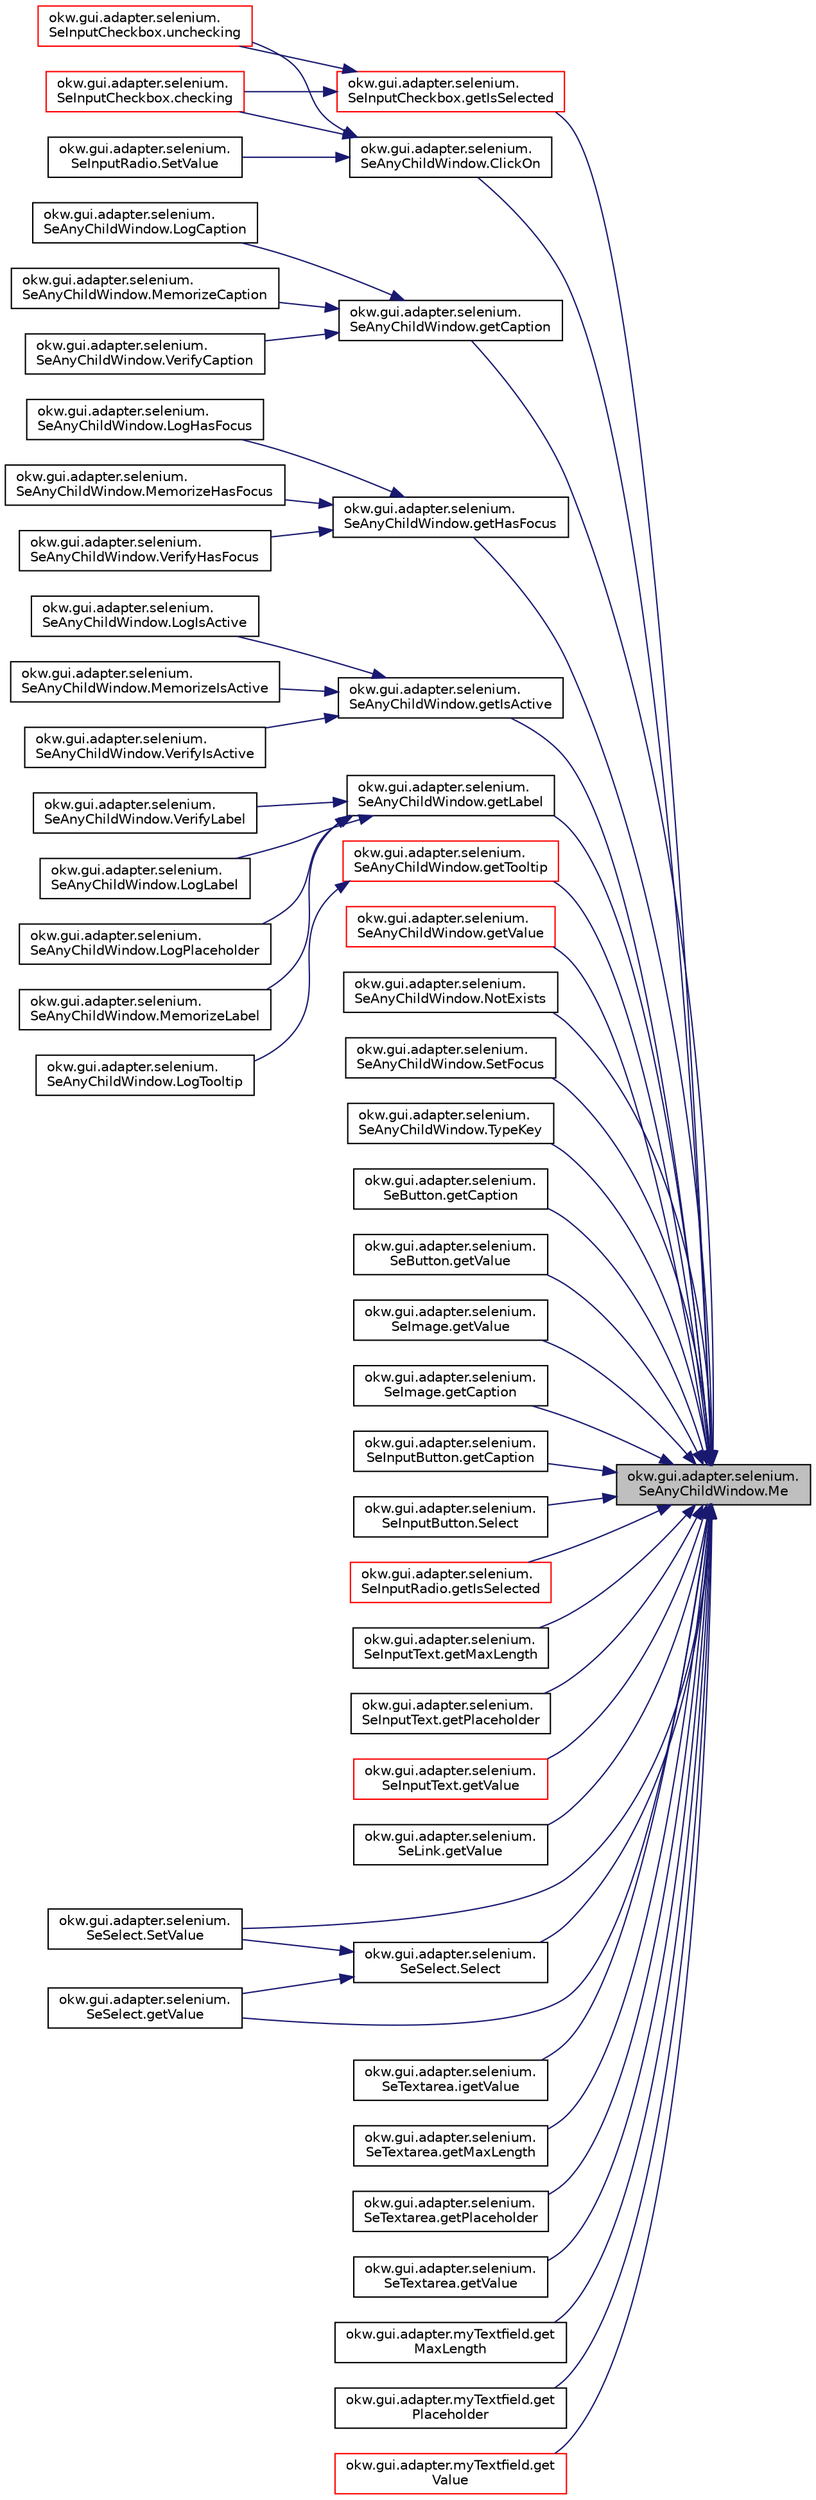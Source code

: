 digraph "okw.gui.adapter.selenium.SeAnyChildWindow.Me"
{
 // INTERACTIVE_SVG=YES
 // LATEX_PDF_SIZE
  edge [fontname="Helvetica",fontsize="10",labelfontname="Helvetica",labelfontsize="10"];
  node [fontname="Helvetica",fontsize="10",shape=record];
  rankdir="RL";
  Node302 [label="okw.gui.adapter.selenium.\lSeAnyChildWindow.Me",height=0.2,width=0.4,color="black", fillcolor="grey75", style="filled", fontcolor="black",tooltip="Ermittelt aus dem gegebenen Locator das DOM-Elelement, welches das Objekt representiert."];
  Node302 -> Node303 [dir="back",color="midnightblue",fontsize="10",style="solid",fontname="Helvetica"];
  Node303 [label="okw.gui.adapter.selenium.\lSeAnyChildWindow.ClickOn",height=0.2,width=0.4,color="black", fillcolor="white", style="filled",URL="$classokw_1_1gui_1_1adapter_1_1selenium_1_1_se_any_child_window.html#a16df325c8b8bb0e360ac9d9dbb50d91e",tooltip="Das ist die GUI-Adapter Methode, die durch das Schlüsselwort ClickOn( FN ) aufgerufen wird."];
  Node303 -> Node304 [dir="back",color="midnightblue",fontsize="10",style="solid",fontname="Helvetica"];
  Node304 [label="okw.gui.adapter.selenium.\lSeInputCheckbox.checking",height=0.2,width=0.4,color="red", fillcolor="white", style="filled",URL="$classokw_1_1gui_1_1adapter_1_1selenium_1_1_se_input_checkbox.html#ab998b0c6ae99303c050c6a7fe417dd6d",tooltip="Method verlässt die Checkbox immer angehakt, egal ob diese vorher angehakt war oder nicht."];
  Node303 -> Node307 [dir="back",color="midnightblue",fontsize="10",style="solid",fontname="Helvetica"];
  Node307 [label="okw.gui.adapter.selenium.\lSeInputCheckbox.unchecking",height=0.2,width=0.4,color="red", fillcolor="white", style="filled",URL="$classokw_1_1gui_1_1adapter_1_1selenium_1_1_se_input_checkbox.html#a9b2cd5dc1001157dcf168acb76779b6f",tooltip="Method verlässt die Checkbox immer unangehakt, egal ob sie vorher angehakt war oder nicht."];
  Node303 -> Node308 [dir="back",color="midnightblue",fontsize="10",style="solid",fontname="Helvetica"];
  Node308 [label="okw.gui.adapter.selenium.\lSeInputRadio.SetValue",height=0.2,width=0.4,color="black", fillcolor="white", style="filled",URL="$classokw_1_1gui_1_1adapter_1_1selenium_1_1_se_input_radio.html#a7dce83be09a4af05f50b0e74aa9d27f7",tooltip="Ein SeInputButton IstkeinMenüobject! -> OKWFrameObjectMethodNotImplemented Auslösen!"];
  Node302 -> Node309 [dir="back",color="midnightblue",fontsize="10",style="solid",fontname="Helvetica"];
  Node309 [label="okw.gui.adapter.selenium.\lSeAnyChildWindow.getCaption",height=0.2,width=0.4,color="black", fillcolor="white", style="filled",URL="$classokw_1_1gui_1_1adapter_1_1selenium_1_1_se_any_child_window.html#a6dbc784267dbac3feef5e421ece9aced",tooltip="Ermittelt den textuellen Inhalt der Überschrift eines HTML-Tags anhand des Attributee \"textContent\"."];
  Node309 -> Node310 [dir="back",color="midnightblue",fontsize="10",style="solid",fontname="Helvetica"];
  Node310 [label="okw.gui.adapter.selenium.\lSeAnyChildWindow.LogCaption",height=0.2,width=0.4,color="black", fillcolor="white", style="filled",URL="$classokw_1_1gui_1_1adapter_1_1selenium_1_1_se_any_child_window.html#a92bd154bf0387bd4044fb9065d8b6113",tooltip="Das ist die GUI-Adapter Methode, die durch das Schlüsselwort LogCaption( FN, ExpVal ) aufgerufen wird..."];
  Node309 -> Node311 [dir="back",color="midnightblue",fontsize="10",style="solid",fontname="Helvetica"];
  Node311 [label="okw.gui.adapter.selenium.\lSeAnyChildWindow.MemorizeCaption",height=0.2,width=0.4,color="black", fillcolor="white", style="filled",URL="$classokw_1_1gui_1_1adapter_1_1selenium_1_1_se_any_child_window.html#a414b8352e88e27441e9d846d8df55582",tooltip="Das ist die GUI-Adapter Methode, die durch das Schlüsselwort MemorizeCaption( FN, MemKey ) aufgerufen..."];
  Node309 -> Node312 [dir="back",color="midnightblue",fontsize="10",style="solid",fontname="Helvetica"];
  Node312 [label="okw.gui.adapter.selenium.\lSeAnyChildWindow.VerifyCaption",height=0.2,width=0.4,color="black", fillcolor="white", style="filled",URL="$classokw_1_1gui_1_1adapter_1_1selenium_1_1_se_any_child_window.html#adb0bc830a5de2ff25a9ea84a80e83c6a",tooltip="Ermittelt den textuellen Inhalt des ToolTips."];
  Node302 -> Node313 [dir="back",color="midnightblue",fontsize="10",style="solid",fontname="Helvetica"];
  Node313 [label="okw.gui.adapter.selenium.\lSeAnyChildWindow.getHasFocus",height=0.2,width=0.4,color="black", fillcolor="white", style="filled",URL="$classokw_1_1gui_1_1adapter_1_1selenium_1_1_se_any_child_window.html#a3dd9beab770c688211a9244ce308505c",tooltip="Methode liefert den aktuellen Zustand Wert des Focus."];
  Node313 -> Node314 [dir="back",color="midnightblue",fontsize="10",style="solid",fontname="Helvetica"];
  Node314 [label="okw.gui.adapter.selenium.\lSeAnyChildWindow.LogHasFocus",height=0.2,width=0.4,color="black", fillcolor="white", style="filled",URL="$classokw_1_1gui_1_1adapter_1_1selenium_1_1_se_any_child_window.html#a4b2c518a6da93a0960fed6da1cba688c",tooltip="Das ist die GUI-Adapter Methode, die durch das Schlüsselwort refLogHasFocus aufgerufen wird."];
  Node313 -> Node315 [dir="back",color="midnightblue",fontsize="10",style="solid",fontname="Helvetica"];
  Node315 [label="okw.gui.adapter.selenium.\lSeAnyChildWindow.MemorizeHasFocus",height=0.2,width=0.4,color="black", fillcolor="white", style="filled",URL="$classokw_1_1gui_1_1adapter_1_1selenium_1_1_se_any_child_window.html#a584bd499ca9b87b864c662303c02787a",tooltip="Das ist die GUI-Adapter Methode, die durch das Schlüsselwort refMemorizeHasFocus aufgerufen wird."];
  Node313 -> Node316 [dir="back",color="midnightblue",fontsize="10",style="solid",fontname="Helvetica"];
  Node316 [label="okw.gui.adapter.selenium.\lSeAnyChildWindow.VerifyHasFocus",height=0.2,width=0.4,color="black", fillcolor="white", style="filled",URL="$classokw_1_1gui_1_1adapter_1_1selenium_1_1_se_any_child_window.html#a6216158314b8256477ea97c2393d2015",tooltip="Ermittelt ob das GUI-Objekt den Fokus hat."];
  Node302 -> Node317 [dir="back",color="midnightblue",fontsize="10",style="solid",fontname="Helvetica"];
  Node317 [label="okw.gui.adapter.selenium.\lSeAnyChildWindow.getIsActive",height=0.2,width=0.4,color="black", fillcolor="white", style="filled",URL="$classokw_1_1gui_1_1adapter_1_1selenium_1_1_se_any_child_window.html#ad645cfa0e917477adffe133b1d3371d5",tooltip="Ermittelt, ob das aktuellen Objekt aktiv ist."];
  Node317 -> Node318 [dir="back",color="midnightblue",fontsize="10",style="solid",fontname="Helvetica"];
  Node318 [label="okw.gui.adapter.selenium.\lSeAnyChildWindow.LogIsActive",height=0.2,width=0.4,color="black", fillcolor="white", style="filled",URL="$classokw_1_1gui_1_1adapter_1_1selenium_1_1_se_any_child_window.html#a2d019b7624f7ebc2714d0eb995623f58",tooltip="Das ist die GUI-Adapter Methode, die durch das Schlüsselwort refLogIsActive aufgerufen wird."];
  Node317 -> Node319 [dir="back",color="midnightblue",fontsize="10",style="solid",fontname="Helvetica"];
  Node319 [label="okw.gui.adapter.selenium.\lSeAnyChildWindow.MemorizeIsActive",height=0.2,width=0.4,color="black", fillcolor="white", style="filled",URL="$classokw_1_1gui_1_1adapter_1_1selenium_1_1_se_any_child_window.html#a2b1293256c4b07b0d3586101478df743",tooltip="Das ist die GUI-Adapter Methode, die durch das Schlüsselwort refMemorizeIsActive aufgerufen wird."];
  Node317 -> Node320 [dir="back",color="midnightblue",fontsize="10",style="solid",fontname="Helvetica"];
  Node320 [label="okw.gui.adapter.selenium.\lSeAnyChildWindow.VerifyIsActive",height=0.2,width=0.4,color="black", fillcolor="white", style="filled",URL="$classokw_1_1gui_1_1adapter_1_1selenium_1_1_se_any_child_window.html#ad43f179cd90bda6ef736ac80ff4dcdac",tooltip="Ermittelt/Prüft, ob das aktuelle Objekt aktiv ist."];
  Node302 -> Node321 [dir="back",color="midnightblue",fontsize="10",style="solid",fontname="Helvetica"];
  Node321 [label="okw.gui.adapter.selenium.\lSeAnyChildWindow.getLabel",height=0.2,width=0.4,color="black", fillcolor="white", style="filled",URL="$classokw_1_1gui_1_1adapter_1_1selenium_1_1_se_any_child_window.html#a51e404fc0a53a8de7803e22f201f6b23",tooltip="Ermittelt den textuellen Inhalt des Labels."];
  Node321 -> Node322 [dir="back",color="midnightblue",fontsize="10",style="solid",fontname="Helvetica"];
  Node322 [label="okw.gui.adapter.selenium.\lSeAnyChildWindow.LogLabel",height=0.2,width=0.4,color="black", fillcolor="white", style="filled",URL="$classokw_1_1gui_1_1adapter_1_1selenium_1_1_se_any_child_window.html#ae2b4f85d72988ba0d20ea7763e692c9e",tooltip="Das ist die GUI-Adapter Methode, die durch das Schlüsselwort refLogLabel aufgerufen wird."];
  Node321 -> Node323 [dir="back",color="midnightblue",fontsize="10",style="solid",fontname="Helvetica"];
  Node323 [label="okw.gui.adapter.selenium.\lSeAnyChildWindow.LogPlaceholder",height=0.2,width=0.4,color="black", fillcolor="white", style="filled",URL="$classokw_1_1gui_1_1adapter_1_1selenium_1_1_se_any_child_window.html#ab600bd5adb87483eaf4aef3f0bc1f11a",tooltip="Das ist die GUI-Adapter Methode, die durch das Schlüsselwort refLogPlaceholder aufgerufen wird."];
  Node321 -> Node324 [dir="back",color="midnightblue",fontsize="10",style="solid",fontname="Helvetica"];
  Node324 [label="okw.gui.adapter.selenium.\lSeAnyChildWindow.MemorizeLabel",height=0.2,width=0.4,color="black", fillcolor="white", style="filled",URL="$classokw_1_1gui_1_1adapter_1_1selenium_1_1_se_any_child_window.html#a890ebc9edf84edb93569ef77654664df",tooltip="Das ist die GUI-Adapter Methode, die durch das Schlüsselwort refMemorizeLabel aufgerufen wird."];
  Node321 -> Node325 [dir="back",color="midnightblue",fontsize="10",style="solid",fontname="Helvetica"];
  Node325 [label="okw.gui.adapter.selenium.\lSeAnyChildWindow.VerifyLabel",height=0.2,width=0.4,color="black", fillcolor="white", style="filled",URL="$classokw_1_1gui_1_1adapter_1_1selenium_1_1_se_any_child_window.html#a703f8e93c741d957f681bc6e7fc4099e",tooltip="Ermittelt den textuellen Inhalt des Labels für Prüfewert."];
  Node302 -> Node326 [dir="back",color="midnightblue",fontsize="10",style="solid",fontname="Helvetica"];
  Node326 [label="okw.gui.adapter.selenium.\lSeAnyChildWindow.getTooltip",height=0.2,width=0.4,color="red", fillcolor="white", style="filled",URL="$classokw_1_1gui_1_1adapter_1_1selenium_1_1_se_any_child_window.html#a1c887727f8411c769a24c90d8bde67a5",tooltip="Ermittelt den textuellen Inhalt des ToolTips."];
  Node326 -> Node327 [dir="back",color="midnightblue",fontsize="10",style="solid",fontname="Helvetica"];
  Node327 [label="okw.gui.adapter.selenium.\lSeAnyChildWindow.LogTooltip",height=0.2,width=0.4,color="black", fillcolor="white", style="filled",URL="$classokw_1_1gui_1_1adapter_1_1selenium_1_1_se_any_child_window.html#a11271dce635b5c2714f14b9b7e4c2bf9",tooltip="Das ist die GUI-Adapter Methode, die durch das Schlüsselwort refLogTooltip aufgerufen wird."];
  Node302 -> Node330 [dir="back",color="midnightblue",fontsize="10",style="solid",fontname="Helvetica"];
  Node330 [label="okw.gui.adapter.selenium.\lSeAnyChildWindow.getValue",height=0.2,width=0.4,color="red", fillcolor="white", style="filled",URL="$classokw_1_1gui_1_1adapter_1_1selenium_1_1_se_any_child_window.html#a2fcad47248d5e447d9b3cb29a933b8df",tooltip="Liest den aktuellen sichtbaren Wert/Text des HTML-Tags aus."];
  Node302 -> Node334 [dir="back",color="midnightblue",fontsize="10",style="solid",fontname="Helvetica"];
  Node334 [label="okw.gui.adapter.selenium.\lSeAnyChildWindow.NotExists",height=0.2,width=0.4,color="black", fillcolor="white", style="filled",URL="$classokw_1_1gui_1_1adapter_1_1selenium_1_1_se_any_child_window.html#a3bac3a56e303599b56c3a1b254d19a84",tooltip="Prüft die nicht Existenz des aktuellen Objektes."];
  Node302 -> Node335 [dir="back",color="midnightblue",fontsize="10",style="solid",fontname="Helvetica"];
  Node335 [label="okw.gui.adapter.selenium.\lSeAnyChildWindow.SetFocus",height=0.2,width=0.4,color="black", fillcolor="white", style="filled",URL="$classokw_1_1gui_1_1adapter_1_1selenium_1_1_se_any_child_window.html#a0b446a5c7e2e308a3e03450f5a31e510",tooltip="Setzt den Focus auf das Objekt."];
  Node302 -> Node336 [dir="back",color="midnightblue",fontsize="10",style="solid",fontname="Helvetica"];
  Node336 [label="okw.gui.adapter.selenium.\lSeAnyChildWindow.TypeKey",height=0.2,width=0.4,color="black", fillcolor="white", style="filled",URL="$classokw_1_1gui_1_1adapter_1_1selenium_1_1_se_any_child_window.html#ab048c55c3dbbdbdddfabe5cfffb1d889",tooltip="Tastatureingabe in das aktuelle Objekt."];
  Node302 -> Node337 [dir="back",color="midnightblue",fontsize="10",style="solid",fontname="Helvetica"];
  Node337 [label="okw.gui.adapter.selenium.\lSeButton.getCaption",height=0.2,width=0.4,color="black", fillcolor="white", style="filled",URL="$classokw_1_1gui_1_1adapter_1_1selenium_1_1_se_button.html#a4d658a6f764e2983da35ea25ee9c2412",tooltip="Ermittelt den textuellen Inhalt der Caption/Überschrift des Objektes."];
  Node302 -> Node338 [dir="back",color="midnightblue",fontsize="10",style="solid",fontname="Helvetica"];
  Node338 [label="okw.gui.adapter.selenium.\lSeButton.getValue",height=0.2,width=0.4,color="black", fillcolor="white", style="filled",URL="$classokw_1_1gui_1_1adapter_1_1selenium_1_1_se_button.html#adf7b5e39f438dc8807b5e77a381da73a",tooltip="Ein SeInputButton hat keinen Wert! -> OKWFrameObjectMethodNotImplemented Auslösen!"];
  Node302 -> Node339 [dir="back",color="midnightblue",fontsize="10",style="solid",fontname="Helvetica"];
  Node339 [label="okw.gui.adapter.selenium.\lSeImage.getValue",height=0.2,width=0.4,color="black", fillcolor="white", style="filled",URL="$classokw_1_1gui_1_1adapter_1_1selenium_1_1_se_image.html#a143118b7b3b0cc7788cbf7c9238bc68f",tooltip="Der Wert eines img ist der Wert des Attributtes src."];
  Node302 -> Node340 [dir="back",color="midnightblue",fontsize="10",style="solid",fontname="Helvetica"];
  Node340 [label="okw.gui.adapter.selenium.\lSeImage.getCaption",height=0.2,width=0.4,color="black", fillcolor="white", style="filled",URL="$classokw_1_1gui_1_1adapter_1_1selenium_1_1_se_image.html#a44980a47d966e4bfd206ae5d5ac4399c",tooltip="Ermittelt den textuellen Inhalt der Caption."];
  Node302 -> Node341 [dir="back",color="midnightblue",fontsize="10",style="solid",fontname="Helvetica"];
  Node341 [label="okw.gui.adapter.selenium.\lSeInputButton.getCaption",height=0.2,width=0.4,color="black", fillcolor="white", style="filled",URL="$classokw_1_1gui_1_1adapter_1_1selenium_1_1_se_input_button.html#a3c2c309651daf767e1941b2b30d3fea5",tooltip="Ermittelt den textuellen Inhalt der Caption/Überschrift des Objektes."];
  Node302 -> Node342 [dir="back",color="midnightblue",fontsize="10",style="solid",fontname="Helvetica"];
  Node342 [label="okw.gui.adapter.selenium.\lSeInputButton.Select",height=0.2,width=0.4,color="black", fillcolor="white", style="filled",URL="$classokw_1_1gui_1_1adapter_1_1selenium_1_1_se_input_button.html#a4dad04f0756ce7aab6d63ed836b29e5d",tooltip="Methode wählt einen oder mehrere Werte in einer ListBox aus."];
  Node302 -> Node343 [dir="back",color="midnightblue",fontsize="10",style="solid",fontname="Helvetica"];
  Node343 [label="okw.gui.adapter.selenium.\lSeInputCheckbox.getIsSelected",height=0.2,width=0.4,color="red", fillcolor="white", style="filled",URL="$classokw_1_1gui_1_1adapter_1_1selenium_1_1_se_input_checkbox.html#aa5351c44da27a9f8c63ccd0315922c82",tooltip="Method liefert den aktuellen Zustand der Checkbox, \"angehakt\" oder \"nicht angehakt\"."];
  Node343 -> Node304 [dir="back",color="midnightblue",fontsize="10",style="solid",fontname="Helvetica"];
  Node343 -> Node307 [dir="back",color="midnightblue",fontsize="10",style="solid",fontname="Helvetica"];
  Node302 -> Node345 [dir="back",color="midnightblue",fontsize="10",style="solid",fontname="Helvetica"];
  Node345 [label="okw.gui.adapter.selenium.\lSeInputRadio.getIsSelected",height=0.2,width=0.4,color="red", fillcolor="white", style="filled",URL="$classokw_1_1gui_1_1adapter_1_1selenium_1_1_se_input_radio.html#a2bdc045186dd1244133cf6edaa2d45f1",tooltip="Method liefert den aktuellen Zustand des RadioButtons, ausgewählt oder nicht."];
  Node302 -> Node347 [dir="back",color="midnightblue",fontsize="10",style="solid",fontname="Helvetica"];
  Node347 [label="okw.gui.adapter.selenium.\lSeInputText.getMaxLength",height=0.2,width=0.4,color="black", fillcolor="white", style="filled",URL="$classokw_1_1gui_1_1adapter_1_1selenium_1_1_se_input_text.html#abcef45ee901b75771500defc871ecea9",tooltip="Ermittelt den textuellen Inhalt des Labels."];
  Node302 -> Node348 [dir="back",color="midnightblue",fontsize="10",style="solid",fontname="Helvetica"];
  Node348 [label="okw.gui.adapter.selenium.\lSeInputText.getPlaceholder",height=0.2,width=0.4,color="black", fillcolor="white", style="filled",URL="$classokw_1_1gui_1_1adapter_1_1selenium_1_1_se_input_text.html#a5ce4d66e798549b18635bf35c1c33917",tooltip="Liest den Placeholder des input-Tags aus."];
  Node302 -> Node349 [dir="back",color="midnightblue",fontsize="10",style="solid",fontname="Helvetica"];
  Node349 [label="okw.gui.adapter.selenium.\lSeInputText.getValue",height=0.2,width=0.4,color="red", fillcolor="white", style="filled",URL="$classokw_1_1gui_1_1adapter_1_1selenium_1_1_se_input_text.html#aca62fc718d6636750d210014eb6244d2",tooltip="Ermittelt den Wert des Textfeldes, welches dem sichtbaren ."];
  Node302 -> Node351 [dir="back",color="midnightblue",fontsize="10",style="solid",fontname="Helvetica"];
  Node351 [label="okw.gui.adapter.selenium.\lSeLink.getValue",height=0.2,width=0.4,color="black", fillcolor="white", style="filled",URL="$classokw_1_1gui_1_1adapter_1_1selenium_1_1_se_link.html#a5f07ff01898f066115ea23d3bcc10fd3",tooltip="Der Wert eines Linkes ist das Ziel des Linkes, also das Attribut href des HTML-Linkes."];
  Node302 -> Node352 [dir="back",color="midnightblue",fontsize="10",style="solid",fontname="Helvetica"];
  Node352 [label="okw.gui.adapter.selenium.\lSeSelect.Select",height=0.2,width=0.4,color="black", fillcolor="white", style="filled",URL="$classokw_1_1gui_1_1adapter_1_1selenium_1_1_se_select.html#afdad05e1d4413b4cdce12d38b67def23",tooltip="Methode wählt einen oder mehrere Werte in einer ListBox aus."];
  Node352 -> Node353 [dir="back",color="midnightblue",fontsize="10",style="solid",fontname="Helvetica"];
  Node353 [label="okw.gui.adapter.selenium.\lSeSelect.SetValue",height=0.2,width=0.4,color="black", fillcolor="white", style="filled",URL="$classokw_1_1gui_1_1adapter_1_1selenium_1_1_se_select.html#adadeaad5c5dbbe8c2f24e51a99de6012",tooltip="Methode setzt einen oder mehrere Werte in einer ListBox."];
  Node352 -> Node354 [dir="back",color="midnightblue",fontsize="10",style="solid",fontname="Helvetica"];
  Node354 [label="okw.gui.adapter.selenium.\lSeSelect.getValue",height=0.2,width=0.4,color="black", fillcolor="white", style="filled",URL="$classokw_1_1gui_1_1adapter_1_1selenium_1_1_se_select.html#a9b794180edef1f6d5d11cad9f6e7e136",tooltip="Holt die aktuell ausgewählten Werte aus der ListBox."];
  Node302 -> Node353 [dir="back",color="midnightblue",fontsize="10",style="solid",fontname="Helvetica"];
  Node302 -> Node354 [dir="back",color="midnightblue",fontsize="10",style="solid",fontname="Helvetica"];
  Node302 -> Node355 [dir="back",color="midnightblue",fontsize="10",style="solid",fontname="Helvetica"];
  Node355 [label="okw.gui.adapter.selenium.\lSeTextarea.igetValue",height=0.2,width=0.4,color="black", fillcolor="white", style="filled",URL="$classokw_1_1gui_1_1adapter_1_1selenium_1_1_se_textarea.html#ae561257a88aece7f85d04001b7ead2ae",tooltip="Ermittelt den textuellen Inhalt eines Textfeldes."];
  Node302 -> Node356 [dir="back",color="midnightblue",fontsize="10",style="solid",fontname="Helvetica"];
  Node356 [label="okw.gui.adapter.selenium.\lSeTextarea.getMaxLength",height=0.2,width=0.4,color="black", fillcolor="white", style="filled",URL="$classokw_1_1gui_1_1adapter_1_1selenium_1_1_se_textarea.html#afaa32280a8c58363ab177c08ea32a219",tooltip="Ermittelt den textuellen Inhalt des Labels."];
  Node302 -> Node357 [dir="back",color="midnightblue",fontsize="10",style="solid",fontname="Helvetica"];
  Node357 [label="okw.gui.adapter.selenium.\lSeTextarea.getPlaceholder",height=0.2,width=0.4,color="black", fillcolor="white", style="filled",URL="$classokw_1_1gui_1_1adapter_1_1selenium_1_1_se_textarea.html#a73235d1d4d3117f96ae91e60b0921553",tooltip="Liest den Placeholder des TextAere-Tags aus."];
  Node302 -> Node358 [dir="back",color="midnightblue",fontsize="10",style="solid",fontname="Helvetica"];
  Node358 [label="okw.gui.adapter.selenium.\lSeTextarea.getValue",height=0.2,width=0.4,color="black", fillcolor="white", style="filled",URL="$classokw_1_1gui_1_1adapter_1_1selenium_1_1_se_textarea.html#a144e35802cf11c6b714bf8513691cc22",tooltip="Ermittelt den textuellen Inhalt eines Textfeldes."];
  Node302 -> Node359 [dir="back",color="midnightblue",fontsize="10",style="solid",fontname="Helvetica"];
  Node359 [label="okw.gui.adapter.myTextfield.get\lMaxLength",height=0.2,width=0.4,color="black", fillcolor="white", style="filled",URL="$classokw_1_1gui_1_1adapter_1_1my_textfield.html#afae430d5df39b490f3a544d7049884ac",tooltip="Ermittelt den textuellen Inhalt des Labels."];
  Node302 -> Node360 [dir="back",color="midnightblue",fontsize="10",style="solid",fontname="Helvetica"];
  Node360 [label="okw.gui.adapter.myTextfield.get\lPlaceholder",height=0.2,width=0.4,color="black", fillcolor="white", style="filled",URL="$classokw_1_1gui_1_1adapter_1_1my_textfield.html#a802e9984479bae4fc79c864e323cfdbe",tooltip="Liest den Placeholder des input-Tags aus."];
  Node302 -> Node361 [dir="back",color="midnightblue",fontsize="10",style="solid",fontname="Helvetica"];
  Node361 [label="okw.gui.adapter.myTextfield.get\lValue",height=0.2,width=0.4,color="red", fillcolor="white", style="filled",URL="$classokw_1_1gui_1_1adapter_1_1my_textfield.html#a58dfc48e2ff1aafaaabaa0e605a22a8f",tooltip="Ermittelt den Wert des Textfeldes, welches dem sichtbaren ."];
}
